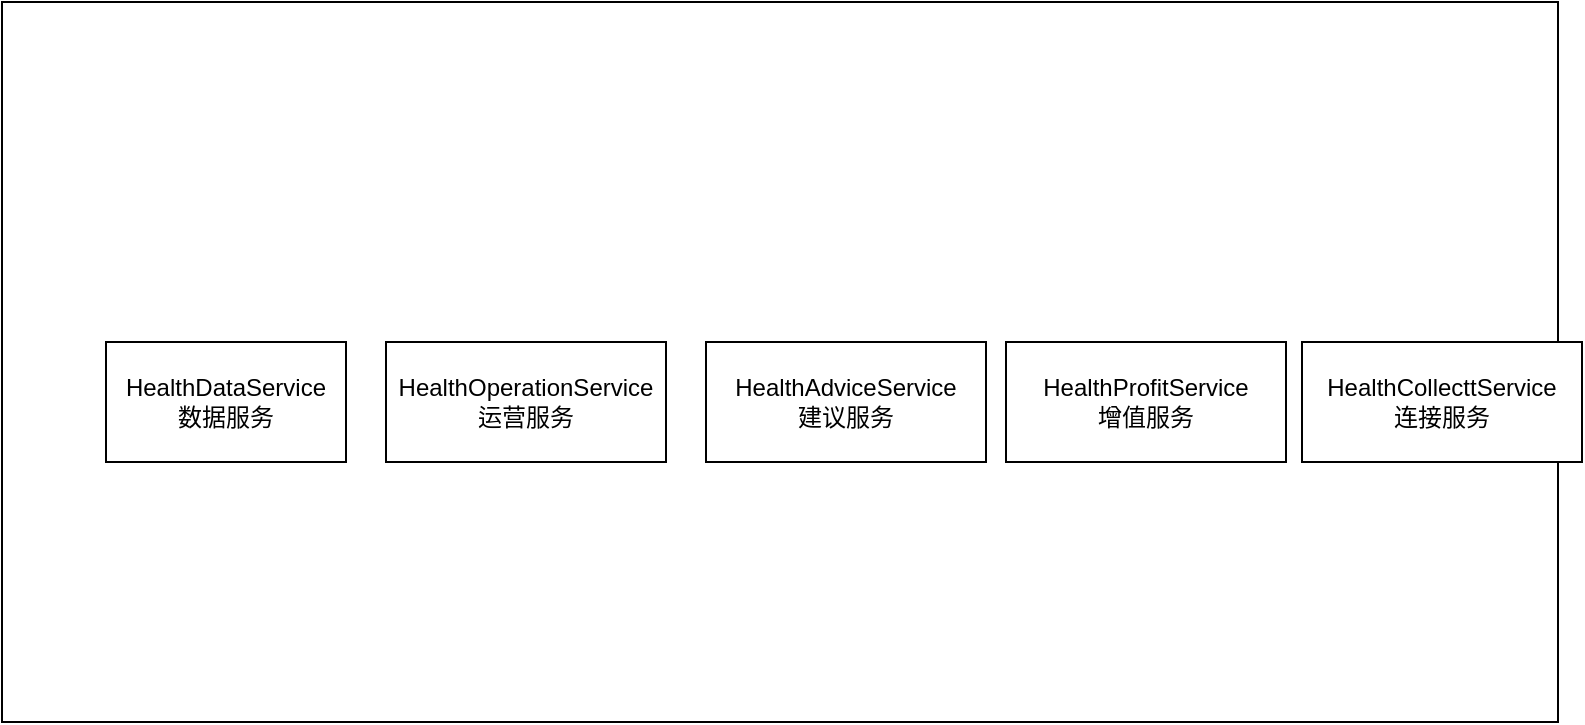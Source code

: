 <mxfile version="23.0.0" type="github">
  <diagram name="第 1 页" id="t_bUgYCkZlSruKC005sX">
    <mxGraphModel dx="946" dy="613" grid="1" gridSize="10" guides="1" tooltips="1" connect="1" arrows="1" fold="1" page="1" pageScale="1" pageWidth="827" pageHeight="1169" math="0" shadow="0">
      <root>
        <mxCell id="0" />
        <mxCell id="1" parent="0" />
        <mxCell id="HeJQ09H4cWBDtFF54eEF-1" value="" style="rounded=0;whiteSpace=wrap;html=1;" vertex="1" parent="1">
          <mxGeometry x="10" y="80" width="778" height="360" as="geometry" />
        </mxCell>
        <mxCell id="HeJQ09H4cWBDtFF54eEF-2" value="HealthDataService&lt;br&gt;数据服务" style="rounded=0;whiteSpace=wrap;html=1;" vertex="1" parent="1">
          <mxGeometry x="62" y="250" width="120" height="60" as="geometry" />
        </mxCell>
        <mxCell id="HeJQ09H4cWBDtFF54eEF-3" value="HealthOperationService&lt;br&gt;运营服务" style="rounded=0;whiteSpace=wrap;html=1;" vertex="1" parent="1">
          <mxGeometry x="202" y="250" width="140" height="60" as="geometry" />
        </mxCell>
        <mxCell id="HeJQ09H4cWBDtFF54eEF-4" value="HealthAdviceService&lt;br&gt;建议服务" style="rounded=0;whiteSpace=wrap;html=1;" vertex="1" parent="1">
          <mxGeometry x="362" y="250" width="140" height="60" as="geometry" />
        </mxCell>
        <mxCell id="HeJQ09H4cWBDtFF54eEF-5" value="HealthProfitService&lt;br&gt;增值服务" style="rounded=0;whiteSpace=wrap;html=1;" vertex="1" parent="1">
          <mxGeometry x="512" y="250" width="140" height="60" as="geometry" />
        </mxCell>
        <mxCell id="HeJQ09H4cWBDtFF54eEF-6" value="HealthCollecttService&lt;br&gt;连接服务" style="rounded=0;whiteSpace=wrap;html=1;" vertex="1" parent="1">
          <mxGeometry x="660" y="250" width="140" height="60" as="geometry" />
        </mxCell>
      </root>
    </mxGraphModel>
  </diagram>
</mxfile>
